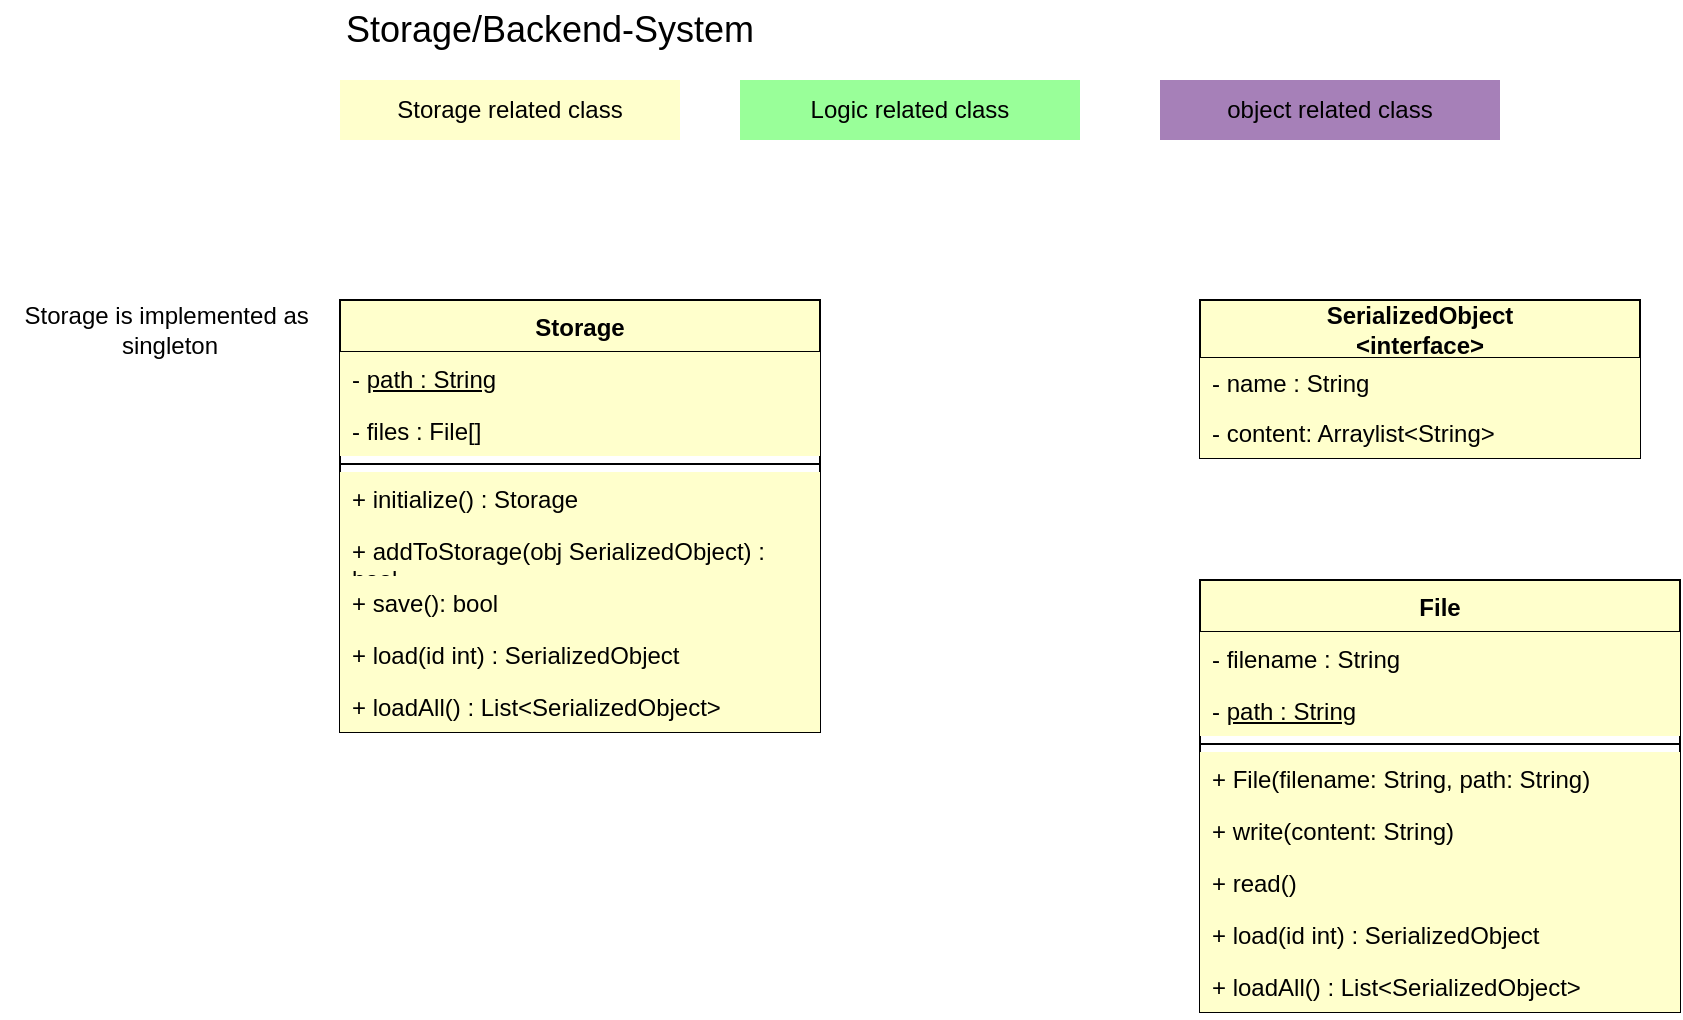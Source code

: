 <mxfile version="24.4.8" type="device">
  <diagram name="Seite-1" id="-Y3ttR1G3K-gq66Uxv_u">
    <mxGraphModel dx="1902" dy="448" grid="1" gridSize="10" guides="1" tooltips="1" connect="1" arrows="1" fold="1" page="1" pageScale="1" pageWidth="827" pageHeight="1169" math="0" shadow="0">
      <root>
        <mxCell id="0" />
        <mxCell id="1" parent="0" />
        <mxCell id="MBGzg75yS8HFPgkhsMzI-1" value="&lt;font style=&quot;font-size: 18px;&quot;&gt;Storage/Backend-System&lt;/font&gt;" style="text;html=1;align=center;verticalAlign=middle;whiteSpace=wrap;rounded=0;fillColor=none;" parent="1" vertex="1">
          <mxGeometry x="100" y="30" width="210" height="30" as="geometry" />
        </mxCell>
        <mxCell id="JeL8wwhdjaoixTxPm0fJ-4" value="&lt;div&gt;SerializedObject&lt;/div&gt;&amp;lt;interface&amp;gt;" style="swimlane;fontStyle=1;align=center;verticalAlign=middle;childLayout=stackLayout;horizontal=1;startSize=29;horizontalStack=0;resizeParent=1;resizeParentMax=0;resizeLast=0;collapsible=0;marginBottom=0;html=1;whiteSpace=wrap;fillColor=#FFFFCC;" parent="1" vertex="1">
          <mxGeometry x="530" y="180" width="220" height="79" as="geometry" />
        </mxCell>
        <mxCell id="JeL8wwhdjaoixTxPm0fJ-6" value="- name : String" style="text;html=1;strokeColor=none;fillColor=#FFFFCC;align=left;verticalAlign=middle;spacingLeft=4;spacingRight=4;overflow=hidden;rotatable=0;points=[[0,0.5],[1,0.5]];portConstraint=eastwest;whiteSpace=wrap;" parent="JeL8wwhdjaoixTxPm0fJ-4" vertex="1">
          <mxGeometry y="29" width="220" height="25" as="geometry" />
        </mxCell>
        <mxCell id="JeL8wwhdjaoixTxPm0fJ-11" value="- content: Arraylist&amp;lt;String&amp;gt;" style="text;html=1;strokeColor=none;fillColor=#FFFFCC;align=left;verticalAlign=middle;spacingLeft=4;spacingRight=4;overflow=hidden;rotatable=0;points=[[0,0.5],[1,0.5]];portConstraint=eastwest;whiteSpace=wrap;" parent="JeL8wwhdjaoixTxPm0fJ-4" vertex="1">
          <mxGeometry y="54" width="220" height="25" as="geometry" />
        </mxCell>
        <mxCell id="JeL8wwhdjaoixTxPm0fJ-7" value="Storage" style="swimlane;fontStyle=1;align=center;verticalAlign=top;childLayout=stackLayout;horizontal=1;startSize=26;horizontalStack=0;resizeParent=1;resizeParentMax=0;resizeLast=0;collapsible=1;marginBottom=0;whiteSpace=wrap;html=1;fillColor=#FFFFCC;" parent="1" vertex="1">
          <mxGeometry x="100" y="180" width="240" height="216" as="geometry" />
        </mxCell>
        <mxCell id="JeL8wwhdjaoixTxPm0fJ-8" value="- &lt;u&gt;path : String&lt;/u&gt;" style="text;strokeColor=none;fillColor=#FFFFCC;align=left;verticalAlign=top;spacingLeft=4;spacingRight=4;overflow=hidden;rotatable=0;points=[[0,0.5],[1,0.5]];portConstraint=eastwest;whiteSpace=wrap;html=1;" parent="JeL8wwhdjaoixTxPm0fJ-7" vertex="1">
          <mxGeometry y="26" width="240" height="26" as="geometry" />
        </mxCell>
        <mxCell id="JeL8wwhdjaoixTxPm0fJ-18" value="- files : File[]" style="text;strokeColor=none;fillColor=#FFFFCC;align=left;verticalAlign=top;spacingLeft=4;spacingRight=4;overflow=hidden;rotatable=0;points=[[0,0.5],[1,0.5]];portConstraint=eastwest;whiteSpace=wrap;html=1;" parent="JeL8wwhdjaoixTxPm0fJ-7" vertex="1">
          <mxGeometry y="52" width="240" height="26" as="geometry" />
        </mxCell>
        <mxCell id="JeL8wwhdjaoixTxPm0fJ-9" value="" style="line;strokeWidth=1;fillColor=#FFFFCC;align=left;verticalAlign=middle;spacingTop=-1;spacingLeft=3;spacingRight=3;rotatable=0;labelPosition=right;points=[];portConstraint=eastwest;strokeColor=inherit;" parent="JeL8wwhdjaoixTxPm0fJ-7" vertex="1">
          <mxGeometry y="78" width="240" height="8" as="geometry" />
        </mxCell>
        <mxCell id="JeL8wwhdjaoixTxPm0fJ-10" value="+ initialize() : Storage" style="text;strokeColor=none;fillColor=#FFFFCC;align=left;verticalAlign=top;spacingLeft=4;spacingRight=4;overflow=hidden;rotatable=0;points=[[0,0.5],[1,0.5]];portConstraint=eastwest;whiteSpace=wrap;html=1;" parent="JeL8wwhdjaoixTxPm0fJ-7" vertex="1">
          <mxGeometry y="86" width="240" height="26" as="geometry" />
        </mxCell>
        <mxCell id="JeL8wwhdjaoixTxPm0fJ-14" value="+ addToStorage(obj SerializedObject) : bool" style="text;strokeColor=none;fillColor=#FFFFCC;align=left;verticalAlign=top;spacingLeft=4;spacingRight=4;overflow=hidden;rotatable=0;points=[[0,0.5],[1,0.5]];portConstraint=eastwest;whiteSpace=wrap;html=1;" parent="JeL8wwhdjaoixTxPm0fJ-7" vertex="1">
          <mxGeometry y="112" width="240" height="26" as="geometry" />
        </mxCell>
        <mxCell id="JeL8wwhdjaoixTxPm0fJ-16" value="+ save(): bool" style="text;strokeColor=none;fillColor=#FFFFCC;align=left;verticalAlign=top;spacingLeft=4;spacingRight=4;overflow=hidden;rotatable=0;points=[[0,0.5],[1,0.5]];portConstraint=eastwest;whiteSpace=wrap;html=1;" parent="JeL8wwhdjaoixTxPm0fJ-7" vertex="1">
          <mxGeometry y="138" width="240" height="26" as="geometry" />
        </mxCell>
        <mxCell id="JeL8wwhdjaoixTxPm0fJ-17" value="+ load(id int) : SerializedObject" style="text;strokeColor=none;fillColor=#FFFFCC;align=left;verticalAlign=top;spacingLeft=4;spacingRight=4;overflow=hidden;rotatable=0;points=[[0,0.5],[1,0.5]];portConstraint=eastwest;whiteSpace=wrap;html=1;" parent="JeL8wwhdjaoixTxPm0fJ-7" vertex="1">
          <mxGeometry y="164" width="240" height="26" as="geometry" />
        </mxCell>
        <mxCell id="JeL8wwhdjaoixTxPm0fJ-15" value="+ loadAll() : List&amp;lt;SerializedObject&amp;gt;" style="text;strokeColor=none;fillColor=#FFFFCC;align=left;verticalAlign=top;spacingLeft=4;spacingRight=4;overflow=hidden;rotatable=0;points=[[0,0.5],[1,0.5]];portConstraint=eastwest;whiteSpace=wrap;html=1;" parent="JeL8wwhdjaoixTxPm0fJ-7" vertex="1">
          <mxGeometry y="190" width="240" height="26" as="geometry" />
        </mxCell>
        <mxCell id="JeL8wwhdjaoixTxPm0fJ-13" value="&lt;div&gt;Storage is implemented as&amp;nbsp;&lt;/div&gt;&lt;div&gt;singleton&lt;/div&gt;" style="text;html=1;align=center;verticalAlign=middle;whiteSpace=wrap;rounded=0;fillColor=none;" parent="1" vertex="1">
          <mxGeometry x="-70" y="180" width="170" height="30" as="geometry" />
        </mxCell>
        <mxCell id="JeL8wwhdjaoixTxPm0fJ-19" value="File" style="swimlane;fontStyle=1;align=center;verticalAlign=top;childLayout=stackLayout;horizontal=1;startSize=26;horizontalStack=0;resizeParent=1;resizeParentMax=0;resizeLast=0;collapsible=1;marginBottom=0;whiteSpace=wrap;html=1;fillColor=#FFFFCC;" parent="1" vertex="1">
          <mxGeometry x="530" y="320" width="240" height="216" as="geometry" />
        </mxCell>
        <mxCell id="JeL8wwhdjaoixTxPm0fJ-20" value="- filename : String" style="text;strokeColor=none;fillColor=#FFFFCC;align=left;verticalAlign=top;spacingLeft=4;spacingRight=4;overflow=hidden;rotatable=0;points=[[0,0.5],[1,0.5]];portConstraint=eastwest;whiteSpace=wrap;html=1;" parent="JeL8wwhdjaoixTxPm0fJ-19" vertex="1">
          <mxGeometry y="26" width="240" height="26" as="geometry" />
        </mxCell>
        <mxCell id="JeL8wwhdjaoixTxPm0fJ-21" value="- &lt;u&gt;path : String&lt;/u&gt;" style="text;strokeColor=none;fillColor=#FFFFCC;align=left;verticalAlign=top;spacingLeft=4;spacingRight=4;overflow=hidden;rotatable=0;points=[[0,0.5],[1,0.5]];portConstraint=eastwest;whiteSpace=wrap;html=1;" parent="JeL8wwhdjaoixTxPm0fJ-19" vertex="1">
          <mxGeometry y="52" width="240" height="26" as="geometry" />
        </mxCell>
        <mxCell id="JeL8wwhdjaoixTxPm0fJ-22" value="" style="line;strokeWidth=1;fillColor=#FFFFCC;align=left;verticalAlign=middle;spacingTop=-1;spacingLeft=3;spacingRight=3;rotatable=0;labelPosition=right;points=[];portConstraint=eastwest;strokeColor=inherit;" parent="JeL8wwhdjaoixTxPm0fJ-19" vertex="1">
          <mxGeometry y="78" width="240" height="8" as="geometry" />
        </mxCell>
        <mxCell id="JeL8wwhdjaoixTxPm0fJ-23" value="+ File(filename: String, path: String)" style="text;strokeColor=none;fillColor=#FFFFCC;align=left;verticalAlign=top;spacingLeft=4;spacingRight=4;overflow=hidden;rotatable=0;points=[[0,0.5],[1,0.5]];portConstraint=eastwest;whiteSpace=wrap;html=1;" parent="JeL8wwhdjaoixTxPm0fJ-19" vertex="1">
          <mxGeometry y="86" width="240" height="26" as="geometry" />
        </mxCell>
        <mxCell id="JeL8wwhdjaoixTxPm0fJ-24" value="+ write(content: String)" style="text;strokeColor=none;fillColor=#FFFFCC;align=left;verticalAlign=top;spacingLeft=4;spacingRight=4;overflow=hidden;rotatable=0;points=[[0,0.5],[1,0.5]];portConstraint=eastwest;whiteSpace=wrap;html=1;" parent="JeL8wwhdjaoixTxPm0fJ-19" vertex="1">
          <mxGeometry y="112" width="240" height="26" as="geometry" />
        </mxCell>
        <mxCell id="JeL8wwhdjaoixTxPm0fJ-25" value="+ read()" style="text;strokeColor=none;fillColor=#FFFFCC;align=left;verticalAlign=top;spacingLeft=4;spacingRight=4;overflow=hidden;rotatable=0;points=[[0,0.5],[1,0.5]];portConstraint=eastwest;whiteSpace=wrap;html=1;" parent="JeL8wwhdjaoixTxPm0fJ-19" vertex="1">
          <mxGeometry y="138" width="240" height="26" as="geometry" />
        </mxCell>
        <mxCell id="JeL8wwhdjaoixTxPm0fJ-26" value="+ load(id int) : SerializedObject" style="text;strokeColor=none;fillColor=#FFFFCC;align=left;verticalAlign=top;spacingLeft=4;spacingRight=4;overflow=hidden;rotatable=0;points=[[0,0.5],[1,0.5]];portConstraint=eastwest;whiteSpace=wrap;html=1;" parent="JeL8wwhdjaoixTxPm0fJ-19" vertex="1">
          <mxGeometry y="164" width="240" height="26" as="geometry" />
        </mxCell>
        <mxCell id="JeL8wwhdjaoixTxPm0fJ-27" value="+ loadAll() : List&amp;lt;SerializedObject&amp;gt;" style="text;strokeColor=none;fillColor=#FFFFCC;align=left;verticalAlign=top;spacingLeft=4;spacingRight=4;overflow=hidden;rotatable=0;points=[[0,0.5],[1,0.5]];portConstraint=eastwest;whiteSpace=wrap;html=1;" parent="JeL8wwhdjaoixTxPm0fJ-19" vertex="1">
          <mxGeometry y="190" width="240" height="26" as="geometry" />
        </mxCell>
        <mxCell id="zMLsTxm-Z3hjKR7Ob_3u-1" value="Storage related class" style="text;html=1;align=center;verticalAlign=middle;whiteSpace=wrap;rounded=0;fillColor=#FFFFCC;" vertex="1" parent="1">
          <mxGeometry x="100" y="70" width="170" height="30" as="geometry" />
        </mxCell>
        <mxCell id="zMLsTxm-Z3hjKR7Ob_3u-3" value="object related class" style="text;html=1;align=center;verticalAlign=middle;whiteSpace=wrap;rounded=0;fillColor=#A680B8;" vertex="1" parent="1">
          <mxGeometry x="510" y="70" width="170" height="30" as="geometry" />
        </mxCell>
        <mxCell id="zMLsTxm-Z3hjKR7Ob_3u-5" value="Logic related class" style="text;html=1;align=center;verticalAlign=middle;whiteSpace=wrap;rounded=0;fillColor=#99FF99;" vertex="1" parent="1">
          <mxGeometry x="300" y="70" width="170" height="30" as="geometry" />
        </mxCell>
      </root>
    </mxGraphModel>
  </diagram>
</mxfile>
